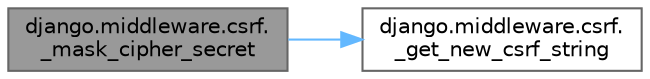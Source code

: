 digraph "django.middleware.csrf._mask_cipher_secret"
{
 // LATEX_PDF_SIZE
  bgcolor="transparent";
  edge [fontname=Helvetica,fontsize=10,labelfontname=Helvetica,labelfontsize=10];
  node [fontname=Helvetica,fontsize=10,shape=box,height=0.2,width=0.4];
  rankdir="LR";
  Node1 [id="Node000001",label="django.middleware.csrf.\l_mask_cipher_secret",height=0.2,width=0.4,color="gray40", fillcolor="grey60", style="filled", fontcolor="black",tooltip=" "];
  Node1 -> Node2 [id="edge1_Node000001_Node000002",color="steelblue1",style="solid",tooltip=" "];
  Node2 [id="Node000002",label="django.middleware.csrf.\l_get_new_csrf_string",height=0.2,width=0.4,color="grey40", fillcolor="white", style="filled",URL="$namespacedjango_1_1middleware_1_1csrf.html#a535d81c570d3f263c7586258f6905efe",tooltip=" "];
}
